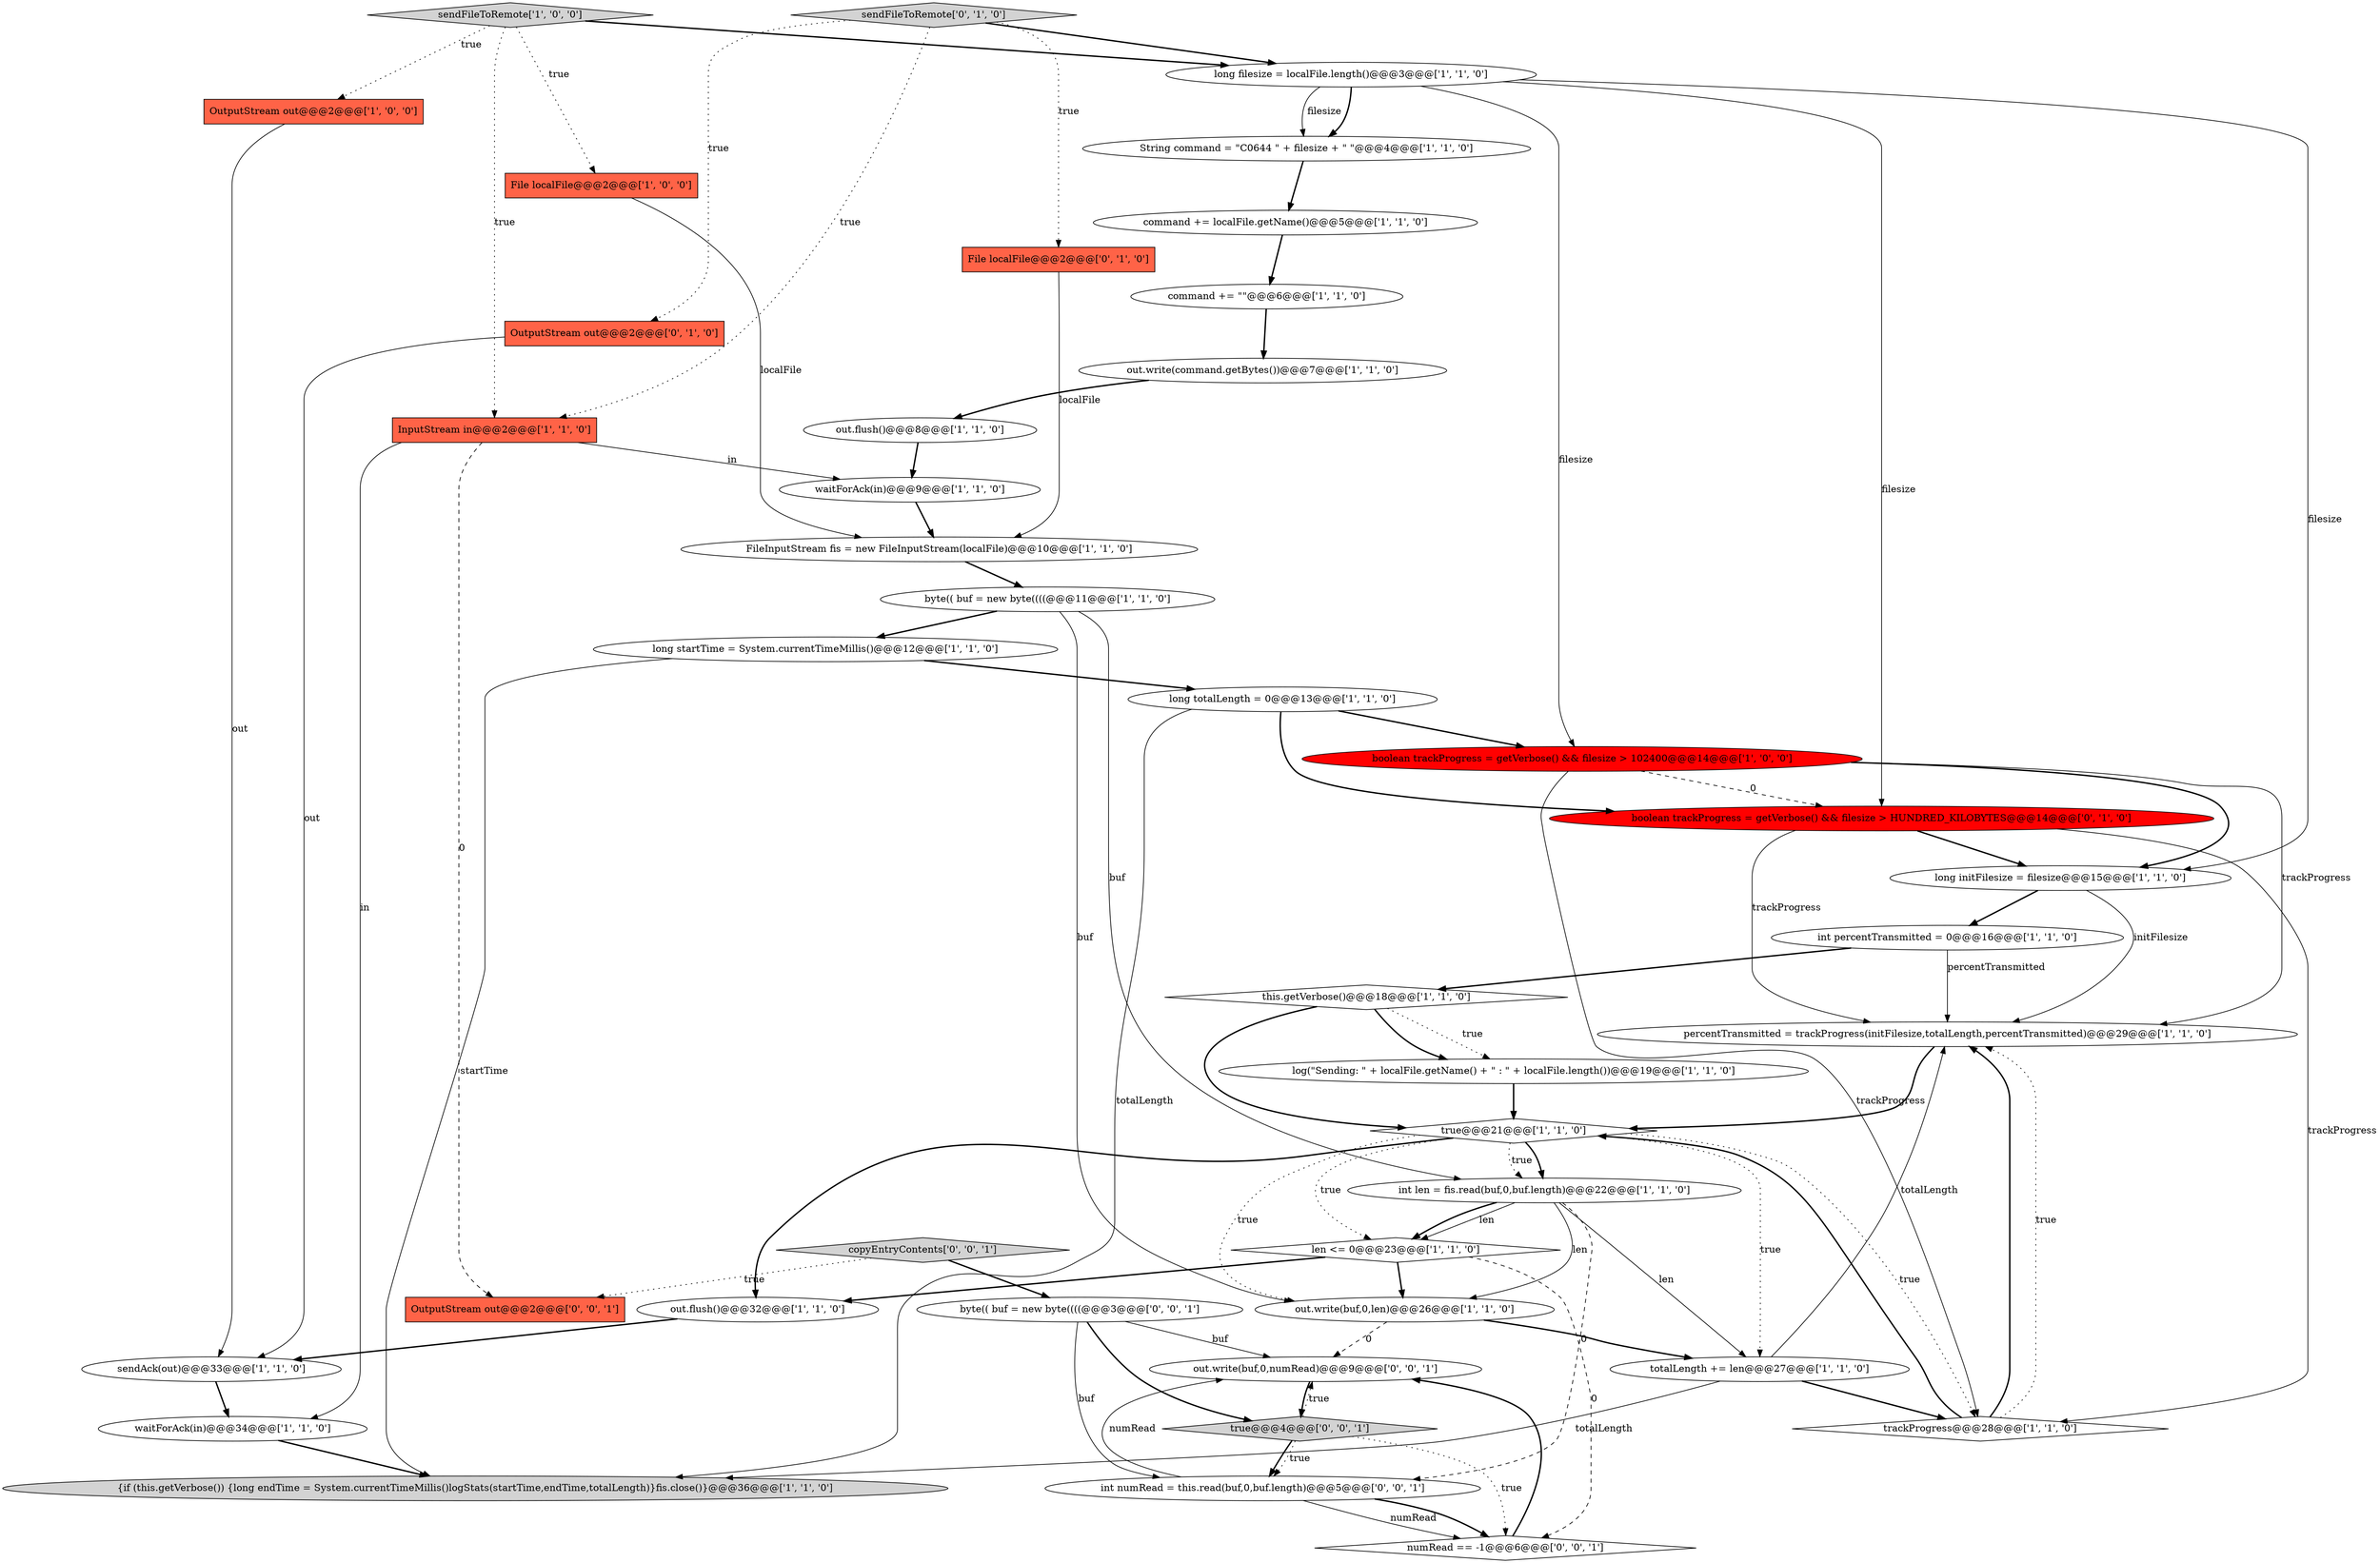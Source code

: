 digraph {
18 [style = filled, label = "String command = \"C0644 \" + filesize + \" \"@@@4@@@['1', '1', '0']", fillcolor = white, shape = ellipse image = "AAA0AAABBB1BBB"];
38 [style = filled, label = "out.write(buf,0,numRead)@@@9@@@['0', '0', '1']", fillcolor = white, shape = ellipse image = "AAA0AAABBB3BBB"];
36 [style = filled, label = "numRead == -1@@@6@@@['0', '0', '1']", fillcolor = white, shape = diamond image = "AAA0AAABBB3BBB"];
27 [style = filled, label = "log(\"Sending: \" + localFile.getName() + \" : \" + localFile.length())@@@19@@@['1', '1', '0']", fillcolor = white, shape = ellipse image = "AAA0AAABBB1BBB"];
40 [style = filled, label = "OutputStream out@@@2@@@['0', '0', '1']", fillcolor = tomato, shape = box image = "AAA0AAABBB3BBB"];
26 [style = filled, label = "out.flush()@@@32@@@['1', '1', '0']", fillcolor = white, shape = ellipse image = "AAA0AAABBB1BBB"];
6 [style = filled, label = "FileInputStream fis = new FileInputStream(localFile)@@@10@@@['1', '1', '0']", fillcolor = white, shape = ellipse image = "AAA0AAABBB1BBB"];
15 [style = filled, label = "waitForAck(in)@@@34@@@['1', '1', '0']", fillcolor = white, shape = ellipse image = "AAA0AAABBB1BBB"];
14 [style = filled, label = "int percentTransmitted = 0@@@16@@@['1', '1', '0']", fillcolor = white, shape = ellipse image = "AAA0AAABBB1BBB"];
11 [style = filled, label = "long initFilesize = filesize@@@15@@@['1', '1', '0']", fillcolor = white, shape = ellipse image = "AAA0AAABBB1BBB"];
19 [style = filled, label = "percentTransmitted = trackProgress(initFilesize,totalLength,percentTransmitted)@@@29@@@['1', '1', '0']", fillcolor = white, shape = ellipse image = "AAA0AAABBB1BBB"];
7 [style = filled, label = "sendAck(out)@@@33@@@['1', '1', '0']", fillcolor = white, shape = ellipse image = "AAA0AAABBB1BBB"];
37 [style = filled, label = "byte(( buf = new byte((((@@@3@@@['0', '0', '1']", fillcolor = white, shape = ellipse image = "AAA0AAABBB3BBB"];
28 [style = filled, label = "out.flush()@@@8@@@['1', '1', '0']", fillcolor = white, shape = ellipse image = "AAA0AAABBB1BBB"];
5 [style = filled, label = "long startTime = System.currentTimeMillis()@@@12@@@['1', '1', '0']", fillcolor = white, shape = ellipse image = "AAA0AAABBB1BBB"];
10 [style = filled, label = "boolean trackProgress = getVerbose() && filesize > 102400@@@14@@@['1', '0', '0']", fillcolor = red, shape = ellipse image = "AAA1AAABBB1BBB"];
35 [style = filled, label = "true@@@4@@@['0', '0', '1']", fillcolor = lightgray, shape = diamond image = "AAA0AAABBB3BBB"];
29 [style = filled, label = "totalLength += len@@@27@@@['1', '1', '0']", fillcolor = white, shape = ellipse image = "AAA0AAABBB1BBB"];
41 [style = filled, label = "int numRead = this.read(buf,0,buf.length)@@@5@@@['0', '0', '1']", fillcolor = white, shape = ellipse image = "AAA0AAABBB3BBB"];
30 [style = filled, label = "InputStream in@@@2@@@['1', '1', '0']", fillcolor = tomato, shape = box image = "AAA0AAABBB1BBB"];
23 [style = filled, label = "out.write(buf,0,len)@@@26@@@['1', '1', '0']", fillcolor = white, shape = ellipse image = "AAA0AAABBB1BBB"];
39 [style = filled, label = "copyEntryContents['0', '0', '1']", fillcolor = lightgray, shape = diamond image = "AAA0AAABBB3BBB"];
34 [style = filled, label = "sendFileToRemote['0', '1', '0']", fillcolor = lightgray, shape = diamond image = "AAA0AAABBB2BBB"];
22 [style = filled, label = "this.getVerbose()@@@18@@@['1', '1', '0']", fillcolor = white, shape = diamond image = "AAA0AAABBB1BBB"];
3 [style = filled, label = "trackProgress@@@28@@@['1', '1', '0']", fillcolor = white, shape = diamond image = "AAA0AAABBB1BBB"];
12 [style = filled, label = "len <= 0@@@23@@@['1', '1', '0']", fillcolor = white, shape = diamond image = "AAA0AAABBB1BBB"];
21 [style = filled, label = "long totalLength = 0@@@13@@@['1', '1', '0']", fillcolor = white, shape = ellipse image = "AAA0AAABBB1BBB"];
24 [style = filled, label = "byte(( buf = new byte((((@@@11@@@['1', '1', '0']", fillcolor = white, shape = ellipse image = "AAA0AAABBB1BBB"];
8 [style = filled, label = "command += \"\"@@@6@@@['1', '1', '0']", fillcolor = white, shape = ellipse image = "AAA0AAABBB1BBB"];
4 [style = filled, label = "OutputStream out@@@2@@@['1', '0', '0']", fillcolor = tomato, shape = box image = "AAA0AAABBB1BBB"];
31 [style = filled, label = "File localFile@@@2@@@['0', '1', '0']", fillcolor = tomato, shape = box image = "AAA0AAABBB2BBB"];
9 [style = filled, label = "out.write(command.getBytes())@@@7@@@['1', '1', '0']", fillcolor = white, shape = ellipse image = "AAA0AAABBB1BBB"];
0 [style = filled, label = "{if (this.getVerbose()) {long endTime = System.currentTimeMillis()logStats(startTime,endTime,totalLength)}fis.close()}@@@36@@@['1', '1', '0']", fillcolor = lightgray, shape = ellipse image = "AAA0AAABBB1BBB"];
2 [style = filled, label = "command += localFile.getName()@@@5@@@['1', '1', '0']", fillcolor = white, shape = ellipse image = "AAA0AAABBB1BBB"];
16 [style = filled, label = "sendFileToRemote['1', '0', '0']", fillcolor = lightgray, shape = diamond image = "AAA0AAABBB1BBB"];
32 [style = filled, label = "boolean trackProgress = getVerbose() && filesize > HUNDRED_KILOBYTES@@@14@@@['0', '1', '0']", fillcolor = red, shape = ellipse image = "AAA1AAABBB2BBB"];
1 [style = filled, label = "int len = fis.read(buf,0,buf.length)@@@22@@@['1', '1', '0']", fillcolor = white, shape = ellipse image = "AAA0AAABBB1BBB"];
25 [style = filled, label = "true@@@21@@@['1', '1', '0']", fillcolor = white, shape = diamond image = "AAA0AAABBB1BBB"];
17 [style = filled, label = "long filesize = localFile.length()@@@3@@@['1', '1', '0']", fillcolor = white, shape = ellipse image = "AAA0AAABBB1BBB"];
33 [style = filled, label = "OutputStream out@@@2@@@['0', '1', '0']", fillcolor = tomato, shape = box image = "AAA0AAABBB2BBB"];
20 [style = filled, label = "waitForAck(in)@@@9@@@['1', '1', '0']", fillcolor = white, shape = ellipse image = "AAA0AAABBB1BBB"];
13 [style = filled, label = "File localFile@@@2@@@['1', '0', '0']", fillcolor = tomato, shape = box image = "AAA0AAABBB1BBB"];
23->38 [style = dashed, label="0"];
21->10 [style = bold, label=""];
25->1 [style = bold, label=""];
16->13 [style = dotted, label="true"];
28->20 [style = bold, label=""];
11->14 [style = bold, label=""];
35->41 [style = bold, label=""];
1->12 [style = solid, label="len"];
25->29 [style = dotted, label="true"];
33->7 [style = solid, label="out"];
23->29 [style = bold, label=""];
37->41 [style = solid, label="buf"];
10->32 [style = dashed, label="0"];
3->19 [style = bold, label=""];
15->0 [style = bold, label=""];
34->17 [style = bold, label=""];
1->12 [style = bold, label=""];
32->11 [style = bold, label=""];
27->25 [style = bold, label=""];
10->11 [style = bold, label=""];
29->19 [style = solid, label="totalLength"];
22->25 [style = bold, label=""];
17->11 [style = solid, label="filesize"];
26->7 [style = bold, label=""];
14->22 [style = bold, label=""];
35->38 [style = dotted, label="true"];
41->38 [style = solid, label="numRead"];
25->12 [style = dotted, label="true"];
16->17 [style = bold, label=""];
17->10 [style = solid, label="filesize"];
16->4 [style = dotted, label="true"];
19->25 [style = bold, label=""];
29->0 [style = solid, label="totalLength"];
24->5 [style = bold, label=""];
5->21 [style = bold, label=""];
30->20 [style = solid, label="in"];
34->31 [style = dotted, label="true"];
17->32 [style = solid, label="filesize"];
5->0 [style = solid, label="startTime"];
25->26 [style = bold, label=""];
39->40 [style = dotted, label="true"];
25->23 [style = dotted, label="true"];
38->35 [style = bold, label=""];
41->36 [style = solid, label="numRead"];
39->37 [style = bold, label=""];
11->19 [style = solid, label="initFilesize"];
6->24 [style = bold, label=""];
9->28 [style = bold, label=""];
17->18 [style = solid, label="filesize"];
41->36 [style = bold, label=""];
24->1 [style = solid, label="buf"];
13->6 [style = solid, label="localFile"];
21->0 [style = solid, label="totalLength"];
22->27 [style = dotted, label="true"];
34->33 [style = dotted, label="true"];
35->41 [style = dotted, label="true"];
37->38 [style = solid, label="buf"];
7->15 [style = bold, label=""];
37->35 [style = bold, label=""];
32->19 [style = solid, label="trackProgress"];
34->30 [style = dotted, label="true"];
30->15 [style = solid, label="in"];
25->1 [style = dotted, label="true"];
1->23 [style = solid, label="len"];
24->23 [style = solid, label="buf"];
30->40 [style = dashed, label="0"];
3->25 [style = bold, label=""];
4->7 [style = solid, label="out"];
31->6 [style = solid, label="localFile"];
16->30 [style = dotted, label="true"];
35->36 [style = dotted, label="true"];
29->3 [style = bold, label=""];
10->3 [style = solid, label="trackProgress"];
1->29 [style = solid, label="len"];
12->26 [style = bold, label=""];
20->6 [style = bold, label=""];
1->41 [style = dashed, label="0"];
18->2 [style = bold, label=""];
3->19 [style = dotted, label="true"];
22->27 [style = bold, label=""];
12->36 [style = dashed, label="0"];
32->3 [style = solid, label="trackProgress"];
21->32 [style = bold, label=""];
8->9 [style = bold, label=""];
25->3 [style = dotted, label="true"];
10->19 [style = solid, label="trackProgress"];
12->23 [style = bold, label=""];
36->38 [style = bold, label=""];
17->18 [style = bold, label=""];
2->8 [style = bold, label=""];
14->19 [style = solid, label="percentTransmitted"];
}

